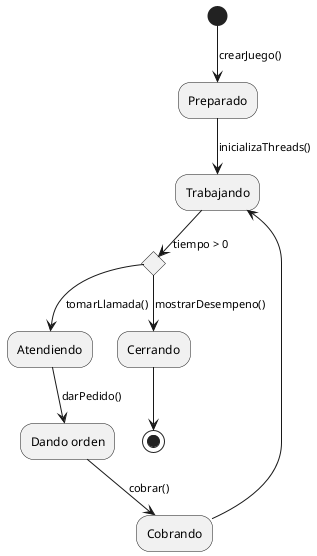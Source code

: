 @startuml EstadoEncargado
(*)--> [crearJuego()] Preparado
--> [inicializaThreads()] Trabajando

If "tiempo > 0" then
	--> [tomarLlamada()] Atendiendo
	--> [darPedido()] Dando orden
	--> [cobrar()] Cobrando
	--> Trabajando
else
--> [mostrarDesempeno()] Cerrando
Endif
--> (*)
@enduml